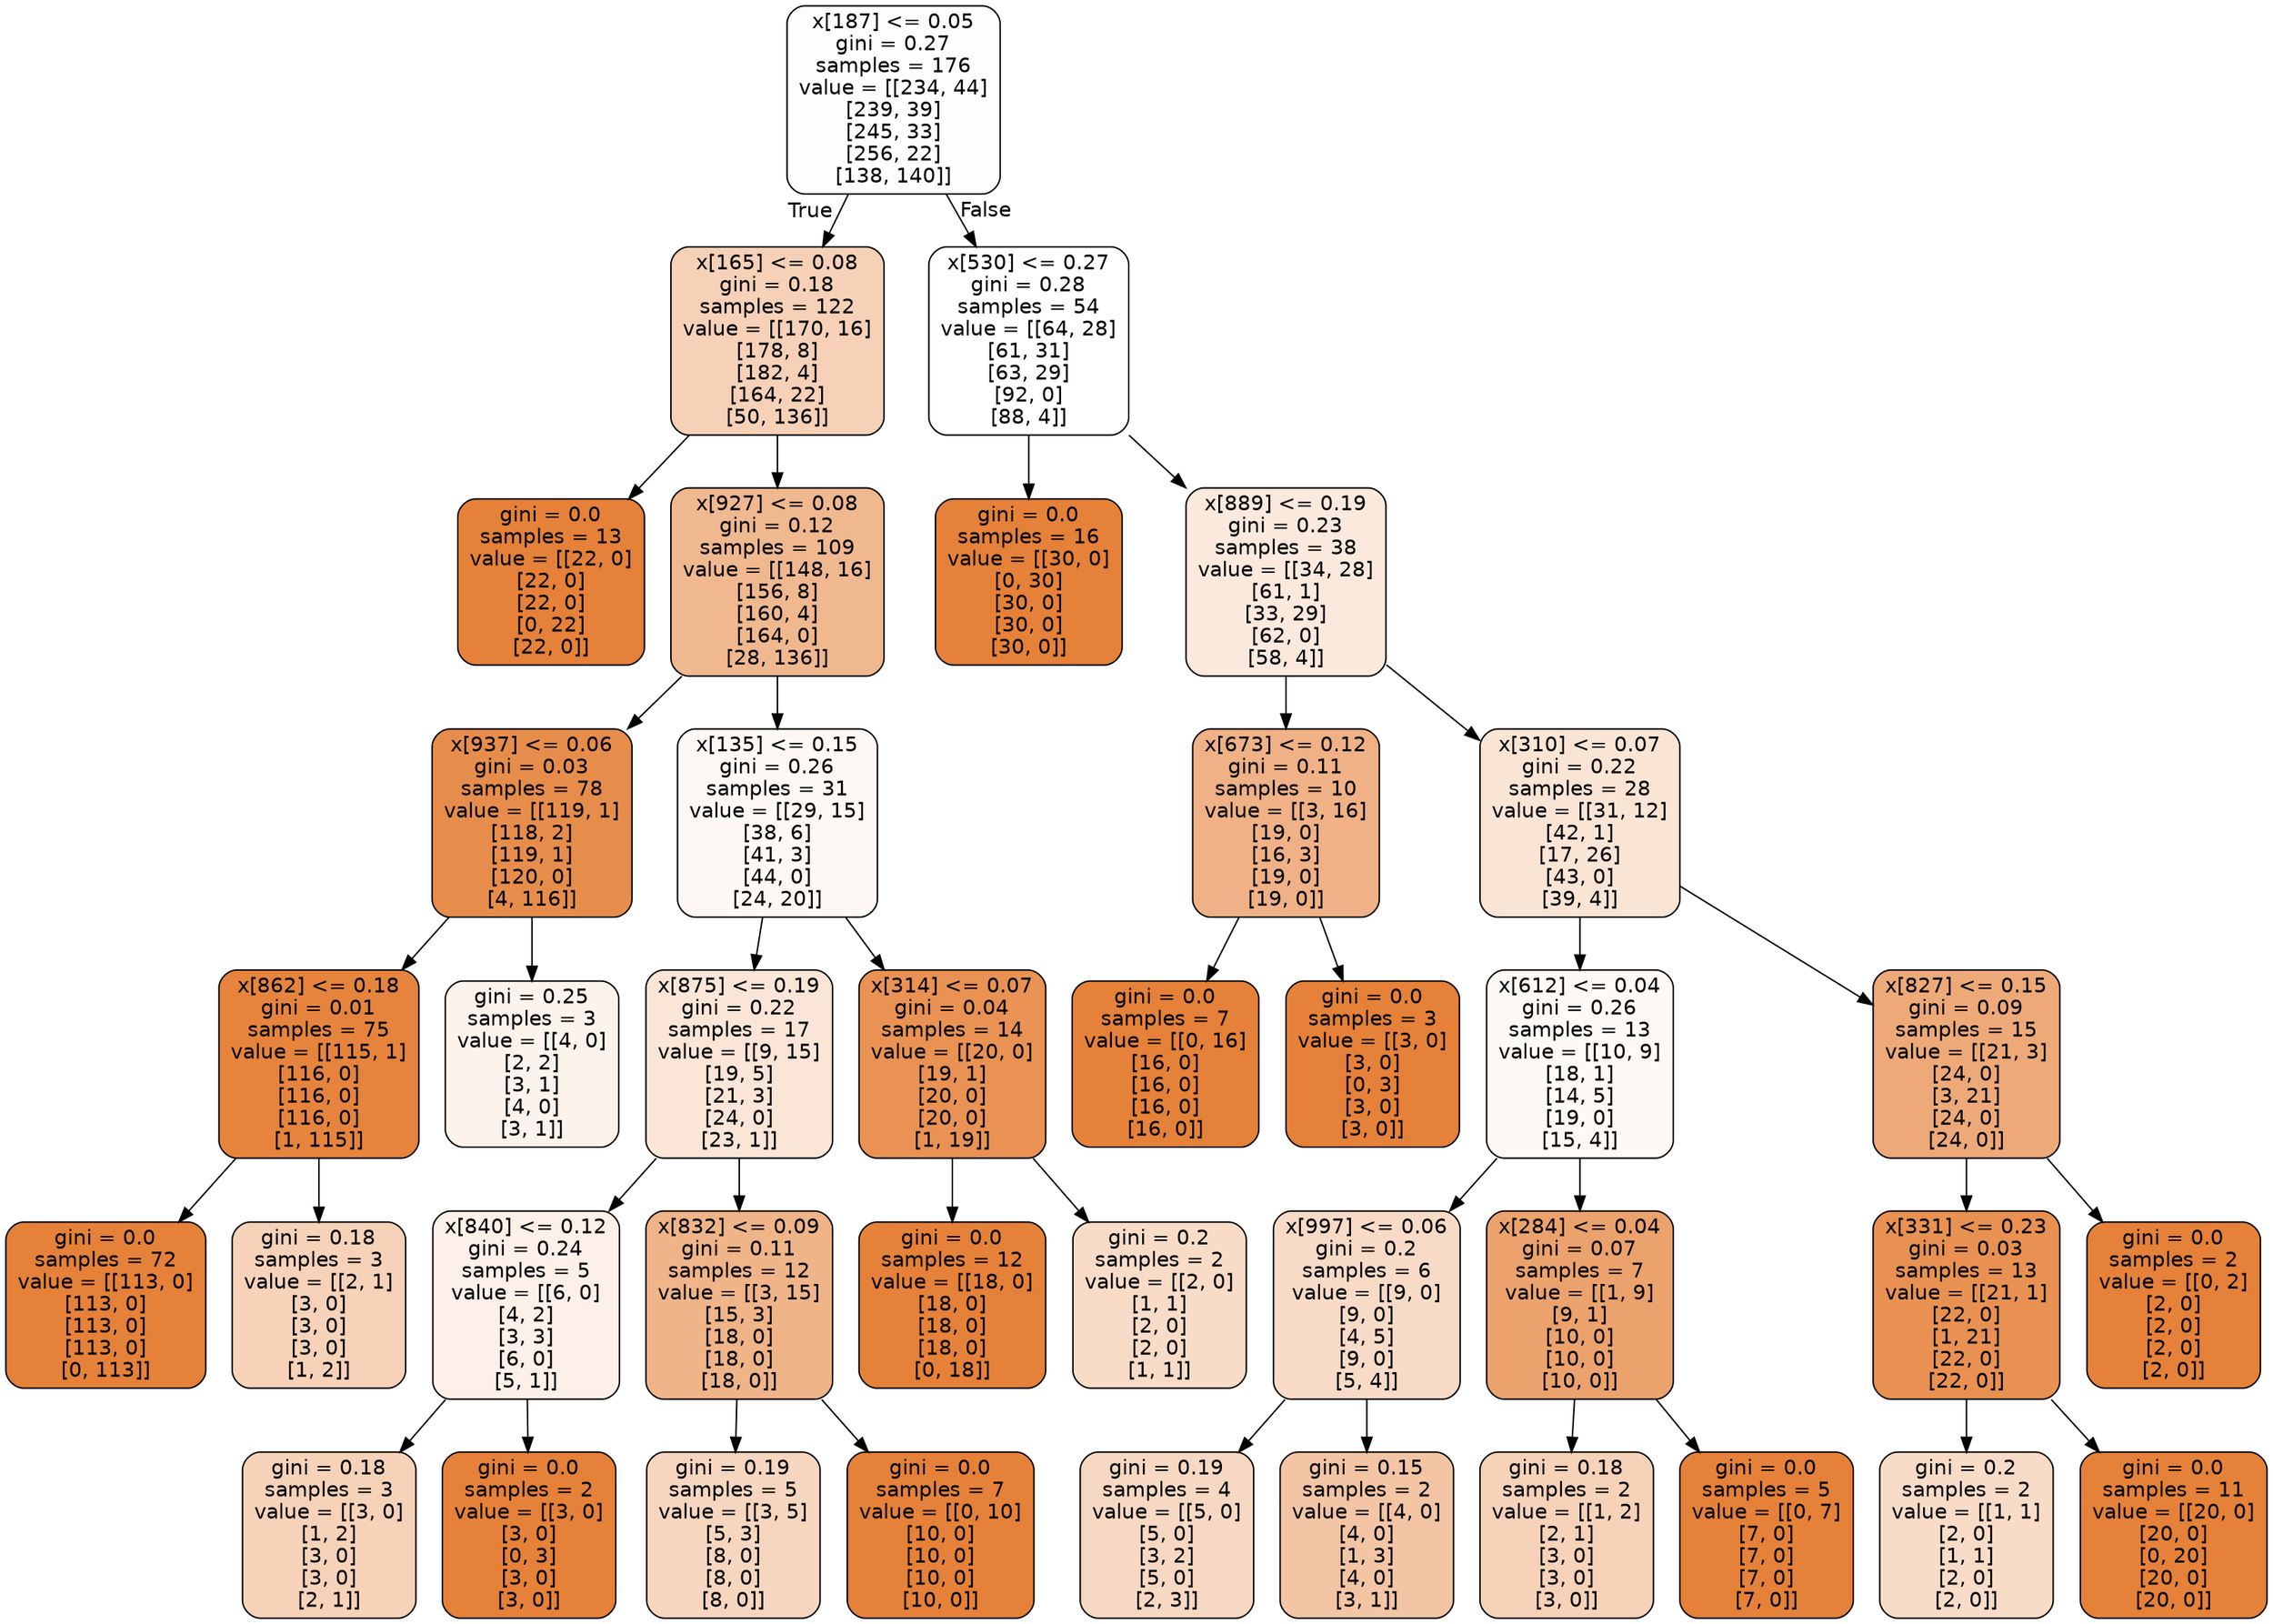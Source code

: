 digraph Tree {
node [shape=box, style="filled, rounded", color="black", fontname="helvetica"] ;
edge [fontname="helvetica"] ;
0 [label="x[187] <= 0.05\ngini = 0.27\nsamples = 176\nvalue = [[234, 44]\n[239, 39]\n[245, 33]\n[256, 22]\n[138, 140]]", fillcolor="#fffdfc"] ;
1 [label="x[165] <= 0.08\ngini = 0.18\nsamples = 122\nvalue = [[170, 16]\n[178, 8]\n[182, 4]\n[164, 22]\n[50, 136]]", fillcolor="#f6d1b7"] ;
0 -> 1 [labeldistance=2.5, labelangle=45, headlabel="True"] ;
2 [label="gini = 0.0\nsamples = 13\nvalue = [[22, 0]\n[22, 0]\n[22, 0]\n[0, 22]\n[22, 0]]", fillcolor="#e58139"] ;
1 -> 2 ;
3 [label="x[927] <= 0.08\ngini = 0.12\nsamples = 109\nvalue = [[148, 16]\n[156, 8]\n[160, 4]\n[164, 0]\n[28, 136]]", fillcolor="#f0b88f"] ;
1 -> 3 ;
4 [label="x[937] <= 0.06\ngini = 0.03\nsamples = 78\nvalue = [[119, 1]\n[118, 2]\n[119, 1]\n[120, 0]\n[4, 116]]", fillcolor="#e78d4c"] ;
3 -> 4 ;
5 [label="x[862] <= 0.18\ngini = 0.01\nsamples = 75\nvalue = [[115, 1]\n[116, 0]\n[116, 0]\n[116, 0]\n[1, 115]]", fillcolor="#e6843e"] ;
4 -> 5 ;
6 [label="gini = 0.0\nsamples = 72\nvalue = [[113, 0]\n[113, 0]\n[113, 0]\n[113, 0]\n[0, 113]]", fillcolor="#e58139"] ;
5 -> 6 ;
7 [label="gini = 0.18\nsamples = 3\nvalue = [[2, 1]\n[3, 0]\n[3, 0]\n[3, 0]\n[1, 2]]", fillcolor="#f6d2b8"] ;
5 -> 7 ;
8 [label="gini = 0.25\nsamples = 3\nvalue = [[4, 0]\n[2, 2]\n[3, 1]\n[4, 0]\n[3, 1]]", fillcolor="#fcf3ec"] ;
4 -> 8 ;
9 [label="x[135] <= 0.15\ngini = 0.26\nsamples = 31\nvalue = [[29, 15]\n[38, 6]\n[41, 3]\n[44, 0]\n[24, 20]]", fillcolor="#fef8f4"] ;
3 -> 9 ;
10 [label="x[875] <= 0.19\ngini = 0.22\nsamples = 17\nvalue = [[9, 15]\n[19, 5]\n[21, 3]\n[24, 0]\n[23, 1]]", fillcolor="#fae5d6"] ;
9 -> 10 ;
11 [label="x[840] <= 0.12\ngini = 0.24\nsamples = 5\nvalue = [[6, 0]\n[4, 2]\n[3, 3]\n[6, 0]\n[5, 1]]", fillcolor="#fcf0e8"] ;
10 -> 11 ;
12 [label="gini = 0.18\nsamples = 3\nvalue = [[3, 0]\n[1, 2]\n[3, 0]\n[3, 0]\n[2, 1]]", fillcolor="#f6d2b8"] ;
11 -> 12 ;
13 [label="gini = 0.0\nsamples = 2\nvalue = [[3, 0]\n[3, 0]\n[0, 3]\n[3, 0]\n[3, 0]]", fillcolor="#e58139"] ;
11 -> 13 ;
14 [label="x[832] <= 0.09\ngini = 0.11\nsamples = 12\nvalue = [[3, 15]\n[15, 3]\n[18, 0]\n[18, 0]\n[18, 0]]", fillcolor="#efb488"] ;
10 -> 14 ;
15 [label="gini = 0.19\nsamples = 5\nvalue = [[3, 5]\n[5, 3]\n[8, 0]\n[8, 0]\n[8, 0]]", fillcolor="#f7d6bf"] ;
14 -> 15 ;
16 [label="gini = 0.0\nsamples = 7\nvalue = [[0, 10]\n[10, 0]\n[10, 0]\n[10, 0]\n[10, 0]]", fillcolor="#e58139"] ;
14 -> 16 ;
17 [label="x[314] <= 0.07\ngini = 0.04\nsamples = 14\nvalue = [[20, 0]\n[19, 1]\n[20, 0]\n[20, 0]\n[1, 19]]", fillcolor="#e99254"] ;
9 -> 17 ;
18 [label="gini = 0.0\nsamples = 12\nvalue = [[18, 0]\n[18, 0]\n[18, 0]\n[18, 0]\n[0, 18]]", fillcolor="#e58139"] ;
17 -> 18 ;
19 [label="gini = 0.2\nsamples = 2\nvalue = [[2, 0]\n[1, 1]\n[2, 0]\n[2, 0]\n[1, 1]]", fillcolor="#f8dcc8"] ;
17 -> 19 ;
20 [label="x[530] <= 0.27\ngini = 0.28\nsamples = 54\nvalue = [[64, 28]\n[61, 31]\n[63, 29]\n[92, 0]\n[88, 4]]", fillcolor="#ffffff"] ;
0 -> 20 [labeldistance=2.5, labelangle=-45, headlabel="False"] ;
21 [label="gini = 0.0\nsamples = 16\nvalue = [[30, 0]\n[0, 30]\n[30, 0]\n[30, 0]\n[30, 0]]", fillcolor="#e58139"] ;
20 -> 21 ;
22 [label="x[889] <= 0.19\ngini = 0.23\nsamples = 38\nvalue = [[34, 28]\n[61, 1]\n[33, 29]\n[62, 0]\n[58, 4]]", fillcolor="#fbe9dd"] ;
20 -> 22 ;
23 [label="x[673] <= 0.12\ngini = 0.11\nsamples = 10\nvalue = [[3, 16]\n[19, 0]\n[16, 3]\n[19, 0]\n[19, 0]]", fillcolor="#efb185"] ;
22 -> 23 ;
24 [label="gini = 0.0\nsamples = 7\nvalue = [[0, 16]\n[16, 0]\n[16, 0]\n[16, 0]\n[16, 0]]", fillcolor="#e58139"] ;
23 -> 24 ;
25 [label="gini = 0.0\nsamples = 3\nvalue = [[3, 0]\n[3, 0]\n[0, 3]\n[3, 0]\n[3, 0]]", fillcolor="#e58139"] ;
23 -> 25 ;
26 [label="x[310] <= 0.07\ngini = 0.22\nsamples = 28\nvalue = [[31, 12]\n[42, 1]\n[17, 26]\n[43, 0]\n[39, 4]]", fillcolor="#fae5d5"] ;
22 -> 26 ;
27 [label="x[612] <= 0.04\ngini = 0.26\nsamples = 13\nvalue = [[10, 9]\n[18, 1]\n[14, 5]\n[19, 0]\n[15, 4]]", fillcolor="#fef9f5"] ;
26 -> 27 ;
28 [label="x[997] <= 0.06\ngini = 0.2\nsamples = 6\nvalue = [[9, 0]\n[9, 0]\n[4, 5]\n[9, 0]\n[5, 4]]", fillcolor="#f8dbc6"] ;
27 -> 28 ;
29 [label="gini = 0.19\nsamples = 4\nvalue = [[5, 0]\n[5, 0]\n[3, 2]\n[5, 0]\n[2, 3]]", fillcolor="#f7d8c2"] ;
28 -> 29 ;
30 [label="gini = 0.15\nsamples = 2\nvalue = [[4, 0]\n[4, 0]\n[1, 3]\n[4, 0]\n[3, 1]]", fillcolor="#f3c5a4"] ;
28 -> 30 ;
31 [label="x[284] <= 0.04\ngini = 0.07\nsamples = 7\nvalue = [[1, 9]\n[9, 1]\n[10, 0]\n[10, 0]\n[10, 0]]", fillcolor="#eca26c"] ;
27 -> 31 ;
32 [label="gini = 0.18\nsamples = 2\nvalue = [[1, 2]\n[2, 1]\n[3, 0]\n[3, 0]\n[3, 0]]", fillcolor="#f6d2b8"] ;
31 -> 32 ;
33 [label="gini = 0.0\nsamples = 5\nvalue = [[0, 7]\n[7, 0]\n[7, 0]\n[7, 0]\n[7, 0]]", fillcolor="#e58139"] ;
31 -> 33 ;
34 [label="x[827] <= 0.15\ngini = 0.09\nsamples = 15\nvalue = [[21, 3]\n[24, 0]\n[3, 21]\n[24, 0]\n[24, 0]]", fillcolor="#eda978"] ;
26 -> 34 ;
35 [label="x[331] <= 0.23\ngini = 0.03\nsamples = 13\nvalue = [[21, 1]\n[22, 0]\n[1, 21]\n[22, 0]\n[22, 0]]", fillcolor="#e89152"] ;
34 -> 35 ;
36 [label="gini = 0.2\nsamples = 2\nvalue = [[1, 1]\n[2, 0]\n[1, 1]\n[2, 0]\n[2, 0]]", fillcolor="#f8dcc8"] ;
35 -> 36 ;
37 [label="gini = 0.0\nsamples = 11\nvalue = [[20, 0]\n[20, 0]\n[0, 20]\n[20, 0]\n[20, 0]]", fillcolor="#e58139"] ;
35 -> 37 ;
38 [label="gini = 0.0\nsamples = 2\nvalue = [[0, 2]\n[2, 0]\n[2, 0]\n[2, 0]\n[2, 0]]", fillcolor="#e58139"] ;
34 -> 38 ;
}
